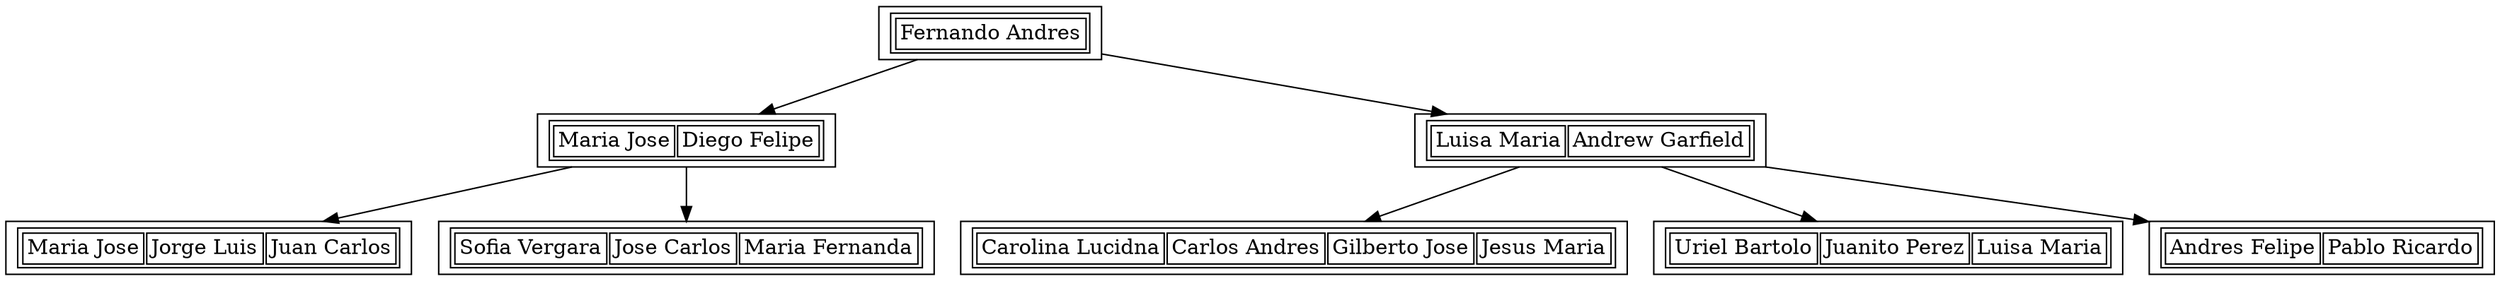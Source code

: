 digraph clients {
node_81 [label=<<TABLE><TR><TD>Fernando Andres</TD></TR></TABLE>>, shape="record"];
node_16 [label=<<TABLE><TR><TD>Maria Jose</TD><TD>Diego Felipe</TD></TR></TABLE>>, shape="record"];
node_79 [label=<<TABLE><TR><TD>Maria Jose</TD><TD>Jorge Luis</TD><TD>Juan Carlos</TD></TR></TABLE>>, shape="record"];
node_16 -> node_79 ;
node_14 [label=<<TABLE><TR><TD>Sofia Vergara</TD><TD>Jose Carlos</TD><TD>Maria Fernanda</TD></TR></TABLE>>, shape="record"];
node_16 -> node_14 ;
node_81 -> node_16 ;
node_78 [label=<<TABLE><TR><TD>Luisa Maria</TD><TD>Andrew Garfield</TD></TR></TABLE>>, shape="record"];
node_43 [label=<<TABLE><TR><TD>Carolina Lucidna</TD><TD>Carlos Andres</TD><TD>Gilberto Jose</TD><TD>Jesus Maria</TD></TR></TABLE>>, shape="record"];
node_78 -> node_43 ;
node_27 [label=<<TABLE><TR><TD>Uriel Bartolo</TD><TD>Juanito Perez</TD><TD>Luisa Maria</TD></TR></TABLE>>, shape="record"];
node_78 -> node_27 ;
node_55 [label=<<TABLE><TR><TD>Andres Felipe</TD><TD>Pablo Ricardo</TD></TR></TABLE>>, shape="record"];
node_78 -> node_55 ;
node_81 -> node_78 ;
}
